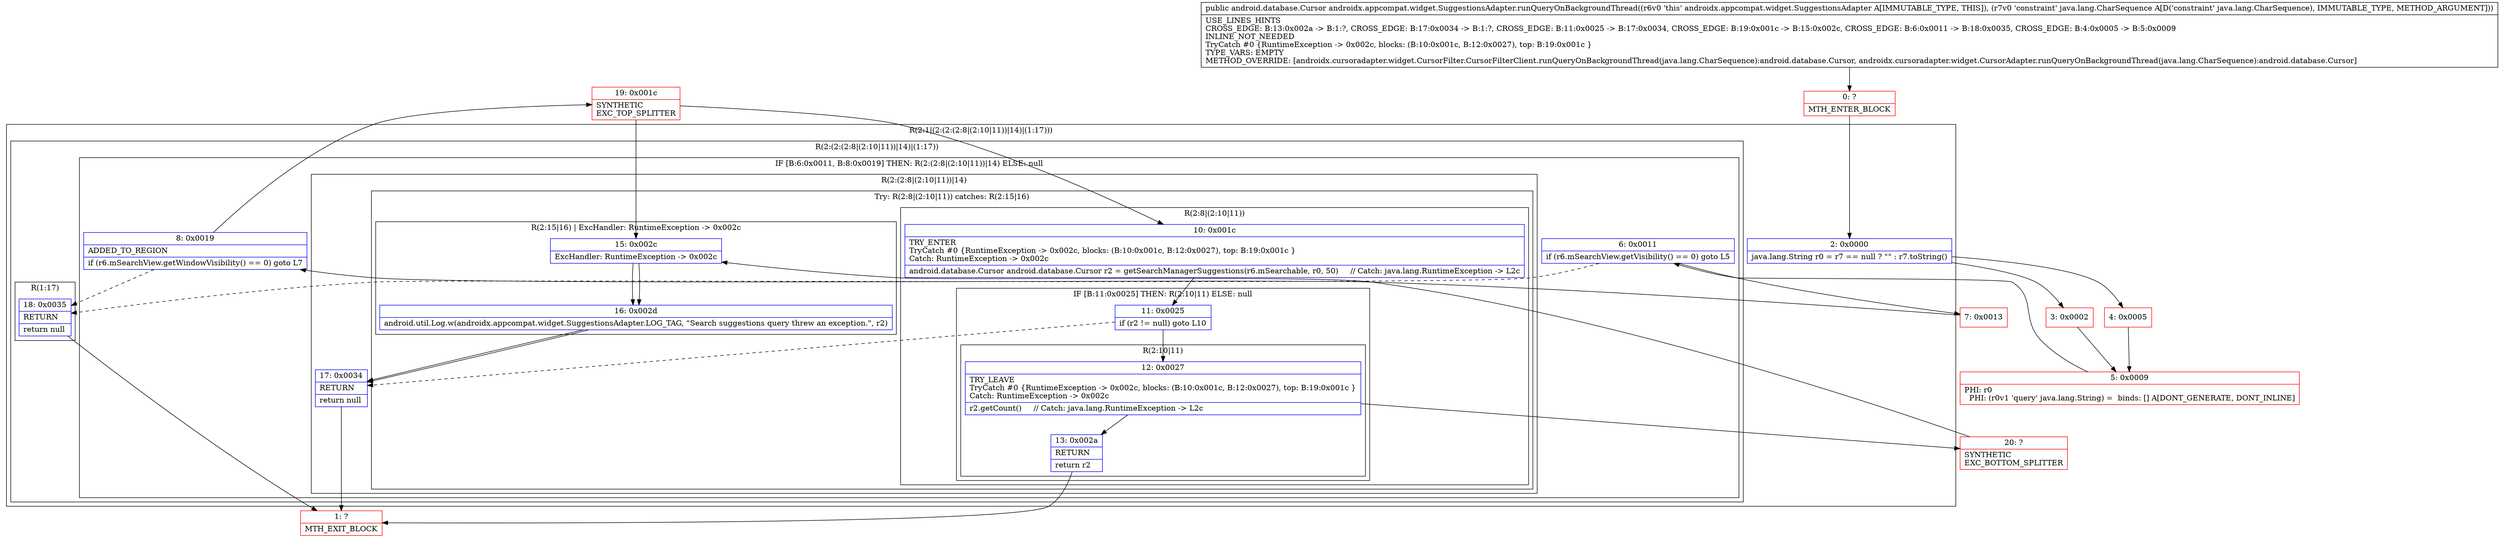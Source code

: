 digraph "CFG forandroidx.appcompat.widget.SuggestionsAdapter.runQueryOnBackgroundThread(Ljava\/lang\/CharSequence;)Landroid\/database\/Cursor;" {
subgraph cluster_Region_678196208 {
label = "R(2:1|(2:(2:(2:8|(2:10|11))|14)|(1:17)))";
node [shape=record,color=blue];
Node_2 [shape=record,label="{2\:\ 0x0000|java.lang.String r0 = r7 == null ? \"\" : r7.toString()\l}"];
subgraph cluster_Region_917163534 {
label = "R(2:(2:(2:8|(2:10|11))|14)|(1:17))";
node [shape=record,color=blue];
subgraph cluster_IfRegion_1574729563 {
label = "IF [B:6:0x0011, B:8:0x0019] THEN: R(2:(2:8|(2:10|11))|14) ELSE: null";
node [shape=record,color=blue];
Node_6 [shape=record,label="{6\:\ 0x0011|if (r6.mSearchView.getVisibility() == 0) goto L5\l}"];
Node_8 [shape=record,label="{8\:\ 0x0019|ADDED_TO_REGION\l|if (r6.mSearchView.getWindowVisibility() == 0) goto L7\l}"];
subgraph cluster_Region_754444819 {
label = "R(2:(2:8|(2:10|11))|14)";
node [shape=record,color=blue];
subgraph cluster_TryCatchRegion_938782461 {
label = "Try: R(2:8|(2:10|11)) catches: R(2:15|16)";
node [shape=record,color=blue];
subgraph cluster_Region_1463666618 {
label = "R(2:8|(2:10|11))";
node [shape=record,color=blue];
Node_10 [shape=record,label="{10\:\ 0x001c|TRY_ENTER\lTryCatch #0 \{RuntimeException \-\> 0x002c, blocks: (B:10:0x001c, B:12:0x0027), top: B:19:0x001c \}\lCatch: RuntimeException \-\> 0x002c\l|android.database.Cursor android.database.Cursor r2 = getSearchManagerSuggestions(r6.mSearchable, r0, 50)     \/\/ Catch: java.lang.RuntimeException \-\> L2c\l}"];
subgraph cluster_IfRegion_1827938371 {
label = "IF [B:11:0x0025] THEN: R(2:10|11) ELSE: null";
node [shape=record,color=blue];
Node_11 [shape=record,label="{11\:\ 0x0025|if (r2 != null) goto L10\l}"];
subgraph cluster_Region_110467950 {
label = "R(2:10|11)";
node [shape=record,color=blue];
Node_12 [shape=record,label="{12\:\ 0x0027|TRY_LEAVE\lTryCatch #0 \{RuntimeException \-\> 0x002c, blocks: (B:10:0x001c, B:12:0x0027), top: B:19:0x001c \}\lCatch: RuntimeException \-\> 0x002c\l|r2.getCount()     \/\/ Catch: java.lang.RuntimeException \-\> L2c\l}"];
Node_13 [shape=record,label="{13\:\ 0x002a|RETURN\l|return r2\l}"];
}
}
}
subgraph cluster_Region_1473170611 {
label = "R(2:15|16) | ExcHandler: RuntimeException \-\> 0x002c\l";
node [shape=record,color=blue];
Node_15 [shape=record,label="{15\:\ 0x002c|ExcHandler: RuntimeException \-\> 0x002c\l}"];
Node_16 [shape=record,label="{16\:\ 0x002d|android.util.Log.w(androidx.appcompat.widget.SuggestionsAdapter.LOG_TAG, \"Search suggestions query threw an exception.\", r2)\l}"];
}
}
Node_17 [shape=record,label="{17\:\ 0x0034|RETURN\l|return null\l}"];
}
}
subgraph cluster_Region_1771446206 {
label = "R(1:17)";
node [shape=record,color=blue];
Node_18 [shape=record,label="{18\:\ 0x0035|RETURN\l|return null\l}"];
}
}
}
subgraph cluster_Region_1473170611 {
label = "R(2:15|16) | ExcHandler: RuntimeException \-\> 0x002c\l";
node [shape=record,color=blue];
Node_15 [shape=record,label="{15\:\ 0x002c|ExcHandler: RuntimeException \-\> 0x002c\l}"];
Node_16 [shape=record,label="{16\:\ 0x002d|android.util.Log.w(androidx.appcompat.widget.SuggestionsAdapter.LOG_TAG, \"Search suggestions query threw an exception.\", r2)\l}"];
}
Node_0 [shape=record,color=red,label="{0\:\ ?|MTH_ENTER_BLOCK\l}"];
Node_3 [shape=record,color=red,label="{3\:\ 0x0002}"];
Node_5 [shape=record,color=red,label="{5\:\ 0x0009|PHI: r0 \l  PHI: (r0v1 'query' java.lang.String) =  binds: [] A[DONT_GENERATE, DONT_INLINE]\l}"];
Node_7 [shape=record,color=red,label="{7\:\ 0x0013}"];
Node_19 [shape=record,color=red,label="{19\:\ 0x001c|SYNTHETIC\lEXC_TOP_SPLITTER\l}"];
Node_1 [shape=record,color=red,label="{1\:\ ?|MTH_EXIT_BLOCK\l}"];
Node_20 [shape=record,color=red,label="{20\:\ ?|SYNTHETIC\lEXC_BOTTOM_SPLITTER\l}"];
Node_4 [shape=record,color=red,label="{4\:\ 0x0005}"];
MethodNode[shape=record,label="{public android.database.Cursor androidx.appcompat.widget.SuggestionsAdapter.runQueryOnBackgroundThread((r6v0 'this' androidx.appcompat.widget.SuggestionsAdapter A[IMMUTABLE_TYPE, THIS]), (r7v0 'constraint' java.lang.CharSequence A[D('constraint' java.lang.CharSequence), IMMUTABLE_TYPE, METHOD_ARGUMENT]))  | USE_LINES_HINTS\lCROSS_EDGE: B:13:0x002a \-\> B:1:?, CROSS_EDGE: B:17:0x0034 \-\> B:1:?, CROSS_EDGE: B:11:0x0025 \-\> B:17:0x0034, CROSS_EDGE: B:19:0x001c \-\> B:15:0x002c, CROSS_EDGE: B:6:0x0011 \-\> B:18:0x0035, CROSS_EDGE: B:4:0x0005 \-\> B:5:0x0009\lINLINE_NOT_NEEDED\lTryCatch #0 \{RuntimeException \-\> 0x002c, blocks: (B:10:0x001c, B:12:0x0027), top: B:19:0x001c \}\lTYPE_VARS: EMPTY\lMETHOD_OVERRIDE: [androidx.cursoradapter.widget.CursorFilter.CursorFilterClient.runQueryOnBackgroundThread(java.lang.CharSequence):android.database.Cursor, androidx.cursoradapter.widget.CursorAdapter.runQueryOnBackgroundThread(java.lang.CharSequence):android.database.Cursor]\l}"];
MethodNode -> Node_0;Node_2 -> Node_3;
Node_2 -> Node_4;
Node_6 -> Node_7;
Node_6 -> Node_18[style=dashed];
Node_8 -> Node_18[style=dashed];
Node_8 -> Node_19;
Node_10 -> Node_11;
Node_11 -> Node_12;
Node_11 -> Node_17[style=dashed];
Node_12 -> Node_13;
Node_12 -> Node_20;
Node_13 -> Node_1;
Node_15 -> Node_16;
Node_16 -> Node_17;
Node_17 -> Node_1;
Node_18 -> Node_1;
Node_15 -> Node_16;
Node_16 -> Node_17;
Node_0 -> Node_2;
Node_3 -> Node_5;
Node_5 -> Node_6;
Node_7 -> Node_8;
Node_19 -> Node_10;
Node_19 -> Node_15;
Node_20 -> Node_15;
Node_4 -> Node_5;
}

